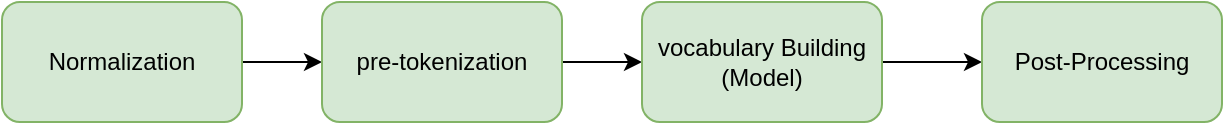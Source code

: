<mxfile version="24.0.2" type="device">
  <diagram name="Page-1" id="ORkhqUEIxpveGt0l4IXd">
    <mxGraphModel dx="1362" dy="795" grid="1" gridSize="10" guides="1" tooltips="1" connect="1" arrows="1" fold="1" page="1" pageScale="1" pageWidth="850" pageHeight="1100" math="0" shadow="0">
      <root>
        <mxCell id="0" />
        <mxCell id="1" parent="0" />
        <mxCell id="IUhygBm4iyUwqu9jVskT-2" style="edgeStyle=orthogonalEdgeStyle;rounded=0;orthogonalLoop=1;jettySize=auto;html=1;exitX=1;exitY=0.5;exitDx=0;exitDy=0;" edge="1" parent="1" source="IUhygBm4iyUwqu9jVskT-1" target="IUhygBm4iyUwqu9jVskT-3">
          <mxGeometry relative="1" as="geometry">
            <mxPoint x="300" y="260" as="targetPoint" />
          </mxGeometry>
        </mxCell>
        <mxCell id="IUhygBm4iyUwqu9jVskT-1" value="Normalization" style="rounded=1;whiteSpace=wrap;html=1;fillColor=#d5e8d4;strokeColor=#82b366;" vertex="1" parent="1">
          <mxGeometry x="110" y="230" width="120" height="60" as="geometry" />
        </mxCell>
        <mxCell id="IUhygBm4iyUwqu9jVskT-5" style="edgeStyle=orthogonalEdgeStyle;rounded=0;orthogonalLoop=1;jettySize=auto;html=1;exitX=1;exitY=0.5;exitDx=0;exitDy=0;" edge="1" parent="1" source="IUhygBm4iyUwqu9jVskT-3" target="IUhygBm4iyUwqu9jVskT-4">
          <mxGeometry relative="1" as="geometry" />
        </mxCell>
        <mxCell id="IUhygBm4iyUwqu9jVskT-3" value="pre-tokenization" style="rounded=1;whiteSpace=wrap;html=1;fillColor=#d5e8d4;strokeColor=#82b366;" vertex="1" parent="1">
          <mxGeometry x="270" y="230" width="120" height="60" as="geometry" />
        </mxCell>
        <mxCell id="IUhygBm4iyUwqu9jVskT-6" style="edgeStyle=orthogonalEdgeStyle;rounded=0;orthogonalLoop=1;jettySize=auto;html=1;exitX=1;exitY=0.5;exitDx=0;exitDy=0;" edge="1" parent="1" source="IUhygBm4iyUwqu9jVskT-4" target="IUhygBm4iyUwqu9jVskT-7">
          <mxGeometry relative="1" as="geometry">
            <mxPoint x="610" y="260" as="targetPoint" />
          </mxGeometry>
        </mxCell>
        <mxCell id="IUhygBm4iyUwqu9jVskT-4" value="&lt;div&gt;vocabulary Building&lt;/div&gt;&lt;div&gt;(Model)&lt;br&gt;&lt;/div&gt;" style="rounded=1;whiteSpace=wrap;html=1;fillColor=#d5e8d4;strokeColor=#82b366;" vertex="1" parent="1">
          <mxGeometry x="430" y="230" width="120" height="60" as="geometry" />
        </mxCell>
        <mxCell id="IUhygBm4iyUwqu9jVskT-7" value="Post-Processing" style="rounded=1;whiteSpace=wrap;html=1;fillColor=#d5e8d4;strokeColor=#82b366;" vertex="1" parent="1">
          <mxGeometry x="600" y="230" width="120" height="60" as="geometry" />
        </mxCell>
      </root>
    </mxGraphModel>
  </diagram>
</mxfile>
